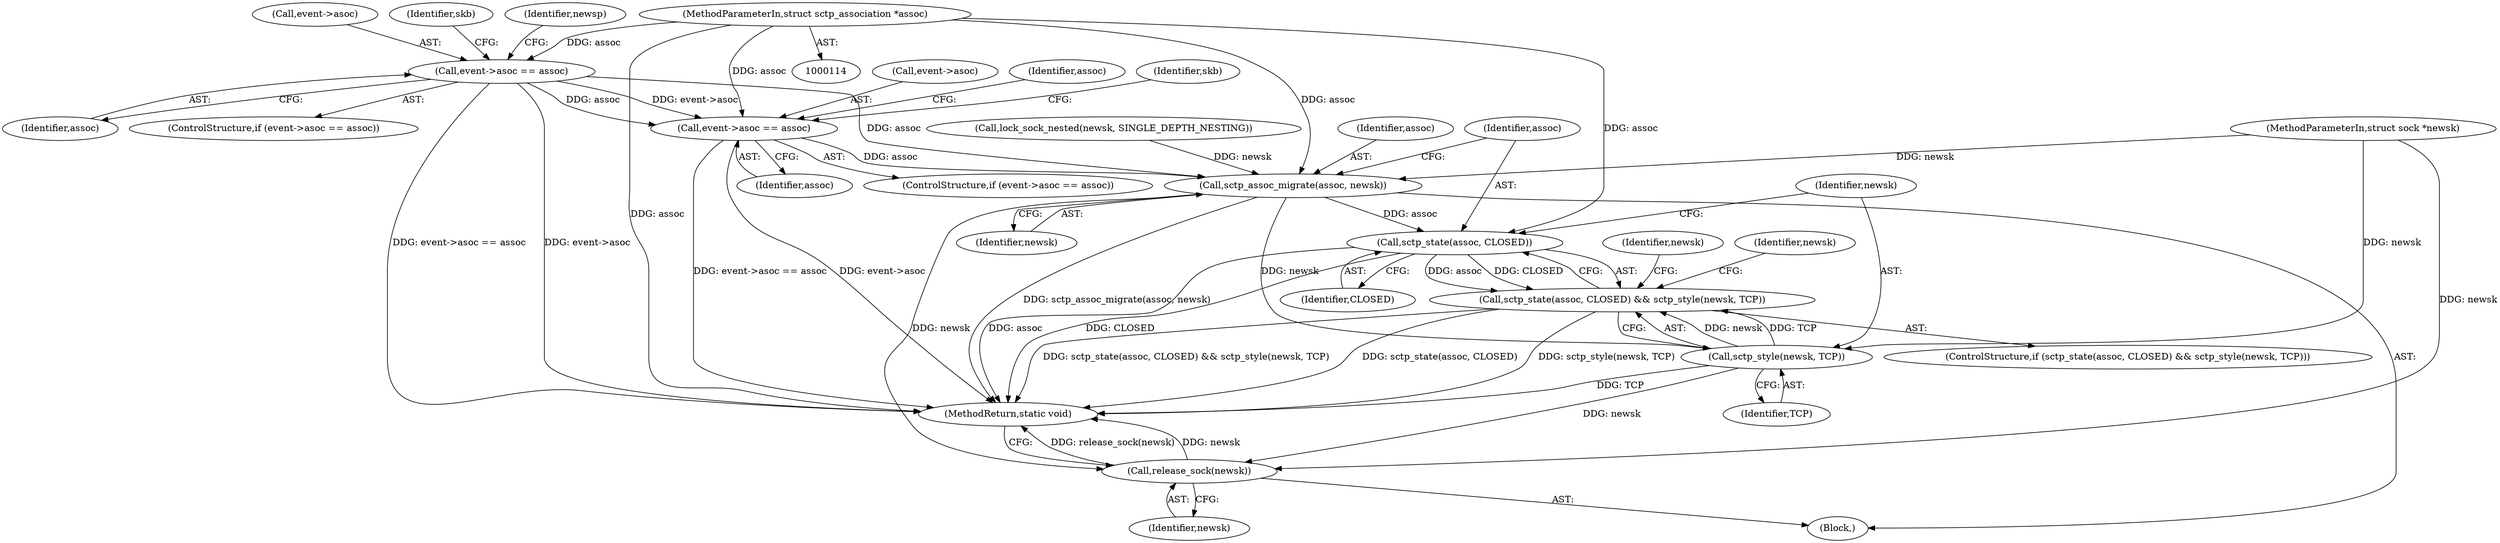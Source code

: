 digraph "0_linux_2d45a02d0166caf2627fe91897c6ffc3b19514c4_2@pointer" {
"1000243" [label="(Call,event->asoc == assoc)"];
"1000117" [label="(MethodParameterIn,struct sctp_association *assoc)"];
"1000315" [label="(Call,event->asoc == assoc)"];
"1000356" [label="(Call,sctp_assoc_migrate(assoc, newsk))"];
"1000361" [label="(Call,sctp_state(assoc, CLOSED))"];
"1000360" [label="(Call,sctp_state(assoc, CLOSED) && sctp_style(newsk, TCP))"];
"1000364" [label="(Call,sctp_style(newsk, TCP))"];
"1000377" [label="(Call,release_sock(newsk))"];
"1000361" [label="(Call,sctp_state(assoc, CLOSED))"];
"1000316" [label="(Call,event->asoc)"];
"1000250" [label="(Identifier,skb)"];
"1000365" [label="(Identifier,newsk)"];
"1000362" [label="(Identifier,assoc)"];
"1000353" [label="(Call,lock_sock_nested(newsk, SINGLE_DEPTH_NESTING))"];
"1000364" [label="(Call,sctp_style(newsk, TCP))"];
"1000243" [label="(Call,event->asoc == assoc)"];
"1000119" [label="(Block,)"];
"1000374" [label="(Identifier,newsk)"];
"1000356" [label="(Call,sctp_assoc_migrate(assoc, newsk))"];
"1000242" [label="(ControlStructure,if (event->asoc == assoc))"];
"1000358" [label="(Identifier,newsk)"];
"1000336" [label="(Identifier,assoc)"];
"1000360" [label="(Call,sctp_state(assoc, CLOSED) && sctp_style(newsk, TCP))"];
"1000377" [label="(Call,release_sock(newsk))"];
"1000363" [label="(Identifier,CLOSED)"];
"1000359" [label="(ControlStructure,if (sctp_state(assoc, CLOSED) && sctp_style(newsk, TCP)))"];
"1000379" [label="(MethodReturn,static void)"];
"1000378" [label="(Identifier,newsk)"];
"1000247" [label="(Identifier,assoc)"];
"1000267" [label="(Identifier,newsp)"];
"1000116" [label="(MethodParameterIn,struct sock *newsk)"];
"1000319" [label="(Identifier,assoc)"];
"1000357" [label="(Identifier,assoc)"];
"1000322" [label="(Identifier,skb)"];
"1000315" [label="(Call,event->asoc == assoc)"];
"1000314" [label="(ControlStructure,if (event->asoc == assoc))"];
"1000366" [label="(Identifier,TCP)"];
"1000369" [label="(Identifier,newsk)"];
"1000244" [label="(Call,event->asoc)"];
"1000117" [label="(MethodParameterIn,struct sctp_association *assoc)"];
"1000243" -> "1000242"  [label="AST: "];
"1000243" -> "1000247"  [label="CFG: "];
"1000244" -> "1000243"  [label="AST: "];
"1000247" -> "1000243"  [label="AST: "];
"1000250" -> "1000243"  [label="CFG: "];
"1000267" -> "1000243"  [label="CFG: "];
"1000243" -> "1000379"  [label="DDG: event->asoc"];
"1000243" -> "1000379"  [label="DDG: event->asoc == assoc"];
"1000117" -> "1000243"  [label="DDG: assoc"];
"1000243" -> "1000315"  [label="DDG: event->asoc"];
"1000243" -> "1000315"  [label="DDG: assoc"];
"1000243" -> "1000356"  [label="DDG: assoc"];
"1000117" -> "1000114"  [label="AST: "];
"1000117" -> "1000379"  [label="DDG: assoc"];
"1000117" -> "1000315"  [label="DDG: assoc"];
"1000117" -> "1000356"  [label="DDG: assoc"];
"1000117" -> "1000361"  [label="DDG: assoc"];
"1000315" -> "1000314"  [label="AST: "];
"1000315" -> "1000319"  [label="CFG: "];
"1000316" -> "1000315"  [label="AST: "];
"1000319" -> "1000315"  [label="AST: "];
"1000322" -> "1000315"  [label="CFG: "];
"1000336" -> "1000315"  [label="CFG: "];
"1000315" -> "1000379"  [label="DDG: event->asoc == assoc"];
"1000315" -> "1000379"  [label="DDG: event->asoc"];
"1000315" -> "1000356"  [label="DDG: assoc"];
"1000356" -> "1000119"  [label="AST: "];
"1000356" -> "1000358"  [label="CFG: "];
"1000357" -> "1000356"  [label="AST: "];
"1000358" -> "1000356"  [label="AST: "];
"1000362" -> "1000356"  [label="CFG: "];
"1000356" -> "1000379"  [label="DDG: sctp_assoc_migrate(assoc, newsk)"];
"1000353" -> "1000356"  [label="DDG: newsk"];
"1000116" -> "1000356"  [label="DDG: newsk"];
"1000356" -> "1000361"  [label="DDG: assoc"];
"1000356" -> "1000364"  [label="DDG: newsk"];
"1000356" -> "1000377"  [label="DDG: newsk"];
"1000361" -> "1000360"  [label="AST: "];
"1000361" -> "1000363"  [label="CFG: "];
"1000362" -> "1000361"  [label="AST: "];
"1000363" -> "1000361"  [label="AST: "];
"1000365" -> "1000361"  [label="CFG: "];
"1000360" -> "1000361"  [label="CFG: "];
"1000361" -> "1000379"  [label="DDG: assoc"];
"1000361" -> "1000379"  [label="DDG: CLOSED"];
"1000361" -> "1000360"  [label="DDG: assoc"];
"1000361" -> "1000360"  [label="DDG: CLOSED"];
"1000360" -> "1000359"  [label="AST: "];
"1000360" -> "1000364"  [label="CFG: "];
"1000364" -> "1000360"  [label="AST: "];
"1000369" -> "1000360"  [label="CFG: "];
"1000374" -> "1000360"  [label="CFG: "];
"1000360" -> "1000379"  [label="DDG: sctp_state(assoc, CLOSED)"];
"1000360" -> "1000379"  [label="DDG: sctp_style(newsk, TCP)"];
"1000360" -> "1000379"  [label="DDG: sctp_state(assoc, CLOSED) && sctp_style(newsk, TCP)"];
"1000364" -> "1000360"  [label="DDG: newsk"];
"1000364" -> "1000360"  [label="DDG: TCP"];
"1000364" -> "1000366"  [label="CFG: "];
"1000365" -> "1000364"  [label="AST: "];
"1000366" -> "1000364"  [label="AST: "];
"1000364" -> "1000379"  [label="DDG: TCP"];
"1000116" -> "1000364"  [label="DDG: newsk"];
"1000364" -> "1000377"  [label="DDG: newsk"];
"1000377" -> "1000119"  [label="AST: "];
"1000377" -> "1000378"  [label="CFG: "];
"1000378" -> "1000377"  [label="AST: "];
"1000379" -> "1000377"  [label="CFG: "];
"1000377" -> "1000379"  [label="DDG: release_sock(newsk)"];
"1000377" -> "1000379"  [label="DDG: newsk"];
"1000116" -> "1000377"  [label="DDG: newsk"];
}
